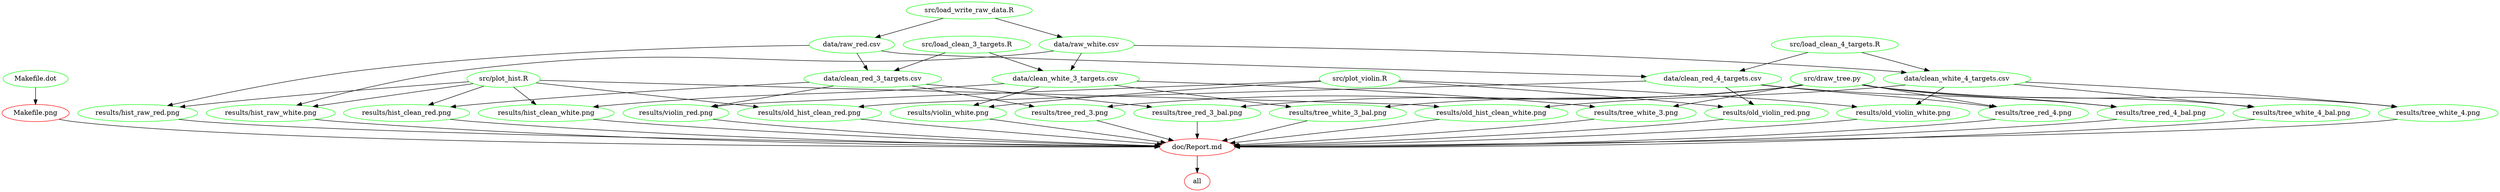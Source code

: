 digraph G {
n35[label="Makefile.dot", color="green"];
n34[label="Makefile.png", color="red"];
n2[label="all", color="red"];
n6[label="data/clean_red_3_targets.csv", color="green"];
n14[label="data/clean_red_4_targets.csv", color="green"];
n11[label="data/clean_white_3_targets.csv", color="green"];
n17[label="data/clean_white_4_targets.csv", color="green"];
n8[label="data/raw_red.csv", color="green"];
n12[label="data/raw_white.csv", color="green"];
n3[label="doc/Report.md", color="red"];
n23[label="results/hist_clean_red.png", color="green"];
n24[label="results/hist_clean_white.png", color="green"];
n18[label="results/hist_raw_red.png", color="green"];
n20[label="results/hist_raw_white.png", color="green"];
n21[label="results/old_hist_clean_red.png", color="green"];
n22[label="results/old_hist_clean_white.png", color="green"];
n13[label="results/old_violin_red.png", color="green"];
n16[label="results/old_violin_white.png", color="green"];
n30[label="results/tree_red_3.png", color="green"];
n31[label="results/tree_red_3_bal.png", color="green"];
n25[label="results/tree_red_4.png", color="green"];
n27[label="results/tree_red_4_bal.png", color="green"];
n32[label="results/tree_white_3.png", color="green"];
n33[label="results/tree_white_3_bal.png", color="green"];
n28[label="results/tree_white_4.png", color="green"];
n29[label="results/tree_white_4_bal.png", color="green"];
n4[label="results/violin_red.png", color="green"];
n10[label="results/violin_white.png", color="green"];
n26[label="src/draw_tree.py", color="green"];
n7[label="src/load_clean_3_targets.R", color="green"];
n15[label="src/load_clean_4_targets.R", color="green"];
n9[label="src/load_write_raw_data.R", color="green"];
n19[label="src/plot_hist.R", color="green"];
n5[label="src/plot_violin.R", color="green"];
n35 -> n34 ; 
n3 -> n2 ; 
n8 -> n6 ; 
n7 -> n6 ; 
n8 -> n14 ; 
n15 -> n14 ; 
n12 -> n11 ; 
n7 -> n11 ; 
n12 -> n17 ; 
n15 -> n17 ; 
n9 -> n8 ; 
n9 -> n12 ; 
n34 -> n3 ; 
n23 -> n3 ; 
n24 -> n3 ; 
n18 -> n3 ; 
n20 -> n3 ; 
n21 -> n3 ; 
n22 -> n3 ; 
n13 -> n3 ; 
n16 -> n3 ; 
n30 -> n3 ; 
n31 -> n3 ; 
n25 -> n3 ; 
n27 -> n3 ; 
n32 -> n3 ; 
n33 -> n3 ; 
n28 -> n3 ; 
n29 -> n3 ; 
n4 -> n3 ; 
n10 -> n3 ; 
n6 -> n23 ; 
n19 -> n23 ; 
n11 -> n24 ; 
n19 -> n24 ; 
n8 -> n18 ; 
n19 -> n18 ; 
n12 -> n20 ; 
n19 -> n20 ; 
n14 -> n21 ; 
n19 -> n21 ; 
n17 -> n22 ; 
n19 -> n22 ; 
n14 -> n13 ; 
n5 -> n13 ; 
n17 -> n16 ; 
n5 -> n16 ; 
n6 -> n30 ; 
n26 -> n30 ; 
n6 -> n31 ; 
n26 -> n31 ; 
n14 -> n25 ; 
n26 -> n25 ; 
n14 -> n27 ; 
n26 -> n27 ; 
n11 -> n32 ; 
n26 -> n32 ; 
n11 -> n33 ; 
n26 -> n33 ; 
n17 -> n28 ; 
n26 -> n28 ; 
n17 -> n29 ; 
n26 -> n29 ; 
n6 -> n4 ; 
n5 -> n4 ; 
n11 -> n10 ; 
n5 -> n10 ; 
}
